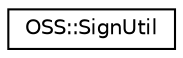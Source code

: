 digraph "类继承关系图"
{
  edge [fontname="Helvetica",fontsize="10",labelfontname="Helvetica",labelfontsize="10"];
  node [fontname="Helvetica",fontsize="10",shape=record];
  rankdir="LR";
  Node1 [label="OSS::SignUtil",height=0.2,width=0.4,color="black", fillcolor="white", style="filled",URL="$class_o_s_s_1_1_sign_util.html"];
}
